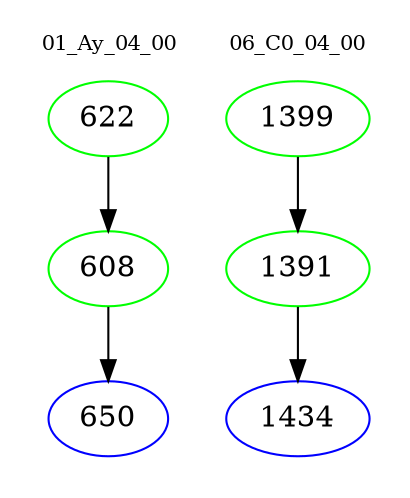 digraph{
subgraph cluster_0 {
color = white
label = "01_Ay_04_00";
fontsize=10;
T0_622 [label="622", color="green"]
T0_622 -> T0_608 [color="black"]
T0_608 [label="608", color="green"]
T0_608 -> T0_650 [color="black"]
T0_650 [label="650", color="blue"]
}
subgraph cluster_1 {
color = white
label = "06_C0_04_00";
fontsize=10;
T1_1399 [label="1399", color="green"]
T1_1399 -> T1_1391 [color="black"]
T1_1391 [label="1391", color="green"]
T1_1391 -> T1_1434 [color="black"]
T1_1434 [label="1434", color="blue"]
}
}
